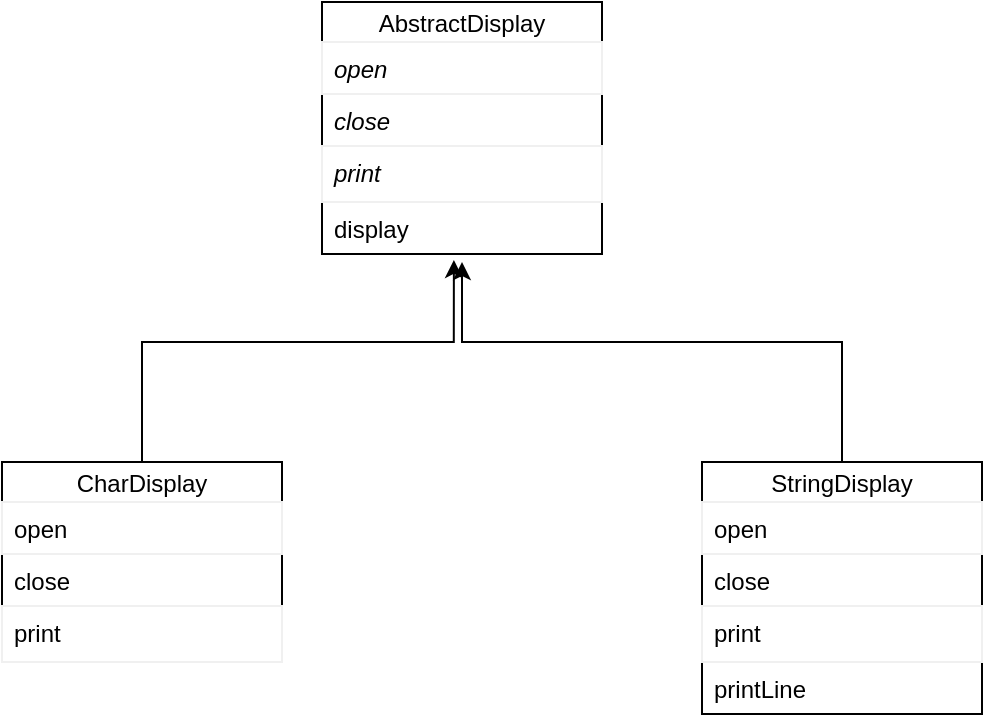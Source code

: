 <mxfile>
    <diagram id="U0dVUeKl9HWJJwThABw7" name="ページ1">
        <mxGraphModel dx="637" dy="428" grid="1" gridSize="10" guides="1" tooltips="1" connect="1" arrows="1" fold="1" page="1" pageScale="1" pageWidth="850" pageHeight="1100" math="0" shadow="0">
            <root>
                <mxCell id="0"/>
                <mxCell id="1" parent="0"/>
                <mxCell id="26" value="AbstractDisplay" style="swimlane;fontStyle=0;childLayout=stackLayout;horizontal=1;startSize=20;fillColor=none;horizontalStack=0;resizeParent=1;resizeParentMax=0;resizeLast=0;collapsible=1;marginBottom=0;" vertex="1" parent="1">
                    <mxGeometry x="200" y="60" width="140" height="126" as="geometry">
                        <mxRectangle x="200" y="110" width="120" height="26" as="alternateBounds"/>
                    </mxGeometry>
                </mxCell>
                <mxCell id="42" value="open" style="text;fillColor=none;align=left;verticalAlign=top;spacingLeft=4;spacingRight=4;overflow=hidden;rotatable=0;points=[[0,0.5],[1,0.5]];portConstraint=eastwest;strokeColor=#f0f0f0;fontStyle=2" vertex="1" parent="26">
                    <mxGeometry y="20" width="140" height="26" as="geometry"/>
                </mxCell>
                <mxCell id="27" value="close" style="text;strokeColor=none;fillColor=none;align=left;verticalAlign=top;spacingLeft=4;spacingRight=4;overflow=hidden;rotatable=0;points=[[0,0.5],[1,0.5]];portConstraint=eastwest;fontStyle=2" vertex="1" parent="26">
                    <mxGeometry y="46" width="140" height="26" as="geometry"/>
                </mxCell>
                <mxCell id="29" value="print" style="text;align=left;verticalAlign=top;spacingLeft=4;spacingRight=4;overflow=hidden;rotatable=0;points=[[0,0.5],[1,0.5]];portConstraint=eastwest;strokeColor=#f0f0f0;fontStyle=2" vertex="1" parent="26">
                    <mxGeometry y="72" width="140" height="28" as="geometry"/>
                </mxCell>
                <mxCell id="56" value="display" style="text;strokeColor=none;fillColor=none;align=left;verticalAlign=top;spacingLeft=4;spacingRight=4;overflow=hidden;rotatable=0;points=[[0,0.5],[1,0.5]];portConstraint=eastwest;" vertex="1" parent="26">
                    <mxGeometry y="100" width="140" height="26" as="geometry"/>
                </mxCell>
                <mxCell id="70" style="edgeStyle=orthogonalEdgeStyle;rounded=0;orthogonalLoop=1;jettySize=auto;html=1;entryX=0.471;entryY=1.115;entryDx=0;entryDy=0;entryPerimeter=0;" edge="1" parent="1" source="58" target="56">
                    <mxGeometry relative="1" as="geometry">
                        <Array as="points">
                            <mxPoint x="110" y="230"/>
                            <mxPoint x="266" y="230"/>
                        </Array>
                    </mxGeometry>
                </mxCell>
                <mxCell id="58" value="CharDisplay" style="swimlane;fontStyle=0;childLayout=stackLayout;horizontal=1;startSize=20;fillColor=none;horizontalStack=0;resizeParent=1;resizeParentMax=0;resizeLast=0;collapsible=1;marginBottom=0;" vertex="1" parent="1">
                    <mxGeometry x="40" y="290" width="140" height="100" as="geometry">
                        <mxRectangle x="200" y="110" width="120" height="26" as="alternateBounds"/>
                    </mxGeometry>
                </mxCell>
                <mxCell id="59" value="open" style="text;fillColor=none;align=left;verticalAlign=top;spacingLeft=4;spacingRight=4;overflow=hidden;rotatable=0;points=[[0,0.5],[1,0.5]];portConstraint=eastwest;strokeColor=#f0f0f0;fontStyle=0" vertex="1" parent="58">
                    <mxGeometry y="20" width="140" height="26" as="geometry"/>
                </mxCell>
                <mxCell id="60" value="close" style="text;strokeColor=none;fillColor=none;align=left;verticalAlign=top;spacingLeft=4;spacingRight=4;overflow=hidden;rotatable=0;points=[[0,0.5],[1,0.5]];portConstraint=eastwest;fontStyle=0" vertex="1" parent="58">
                    <mxGeometry y="46" width="140" height="26" as="geometry"/>
                </mxCell>
                <mxCell id="61" value="print" style="text;align=left;verticalAlign=top;spacingLeft=4;spacingRight=4;overflow=hidden;rotatable=0;points=[[0,0.5],[1,0.5]];portConstraint=eastwest;strokeColor=#f0f0f0;fontStyle=0" vertex="1" parent="58">
                    <mxGeometry y="72" width="140" height="28" as="geometry"/>
                </mxCell>
                <mxCell id="71" style="edgeStyle=orthogonalEdgeStyle;rounded=0;orthogonalLoop=1;jettySize=auto;html=1;exitX=0.5;exitY=0;exitDx=0;exitDy=0;" edge="1" parent="1" source="63">
                    <mxGeometry relative="1" as="geometry">
                        <mxPoint x="270" y="190" as="targetPoint"/>
                        <Array as="points">
                            <mxPoint x="460" y="230"/>
                        </Array>
                    </mxGeometry>
                </mxCell>
                <mxCell id="63" value="StringDisplay" style="swimlane;fontStyle=0;childLayout=stackLayout;horizontal=1;startSize=20;fillColor=none;horizontalStack=0;resizeParent=1;resizeParentMax=0;resizeLast=0;collapsible=1;marginBottom=0;" vertex="1" parent="1">
                    <mxGeometry x="390" y="290" width="140" height="126" as="geometry">
                        <mxRectangle x="200" y="110" width="120" height="26" as="alternateBounds"/>
                    </mxGeometry>
                </mxCell>
                <mxCell id="64" value="open" style="text;fillColor=none;align=left;verticalAlign=top;spacingLeft=4;spacingRight=4;overflow=hidden;rotatable=0;points=[[0,0.5],[1,0.5]];portConstraint=eastwest;strokeColor=#f0f0f0;fontStyle=0" vertex="1" parent="63">
                    <mxGeometry y="20" width="140" height="26" as="geometry"/>
                </mxCell>
                <mxCell id="65" value="close" style="text;strokeColor=none;fillColor=none;align=left;verticalAlign=top;spacingLeft=4;spacingRight=4;overflow=hidden;rotatable=0;points=[[0,0.5],[1,0.5]];portConstraint=eastwest;fontStyle=0" vertex="1" parent="63">
                    <mxGeometry y="46" width="140" height="26" as="geometry"/>
                </mxCell>
                <mxCell id="66" value="print" style="text;align=left;verticalAlign=top;spacingLeft=4;spacingRight=4;overflow=hidden;rotatable=0;points=[[0,0.5],[1,0.5]];portConstraint=eastwest;strokeColor=#f0f0f0;fontStyle=0" vertex="1" parent="63">
                    <mxGeometry y="72" width="140" height="28" as="geometry"/>
                </mxCell>
                <mxCell id="67" value="printLine" style="text;strokeColor=none;fillColor=none;align=left;verticalAlign=top;spacingLeft=4;spacingRight=4;overflow=hidden;rotatable=0;points=[[0,0.5],[1,0.5]];portConstraint=eastwest;" vertex="1" parent="63">
                    <mxGeometry y="100" width="140" height="26" as="geometry"/>
                </mxCell>
            </root>
        </mxGraphModel>
    </diagram>
</mxfile>